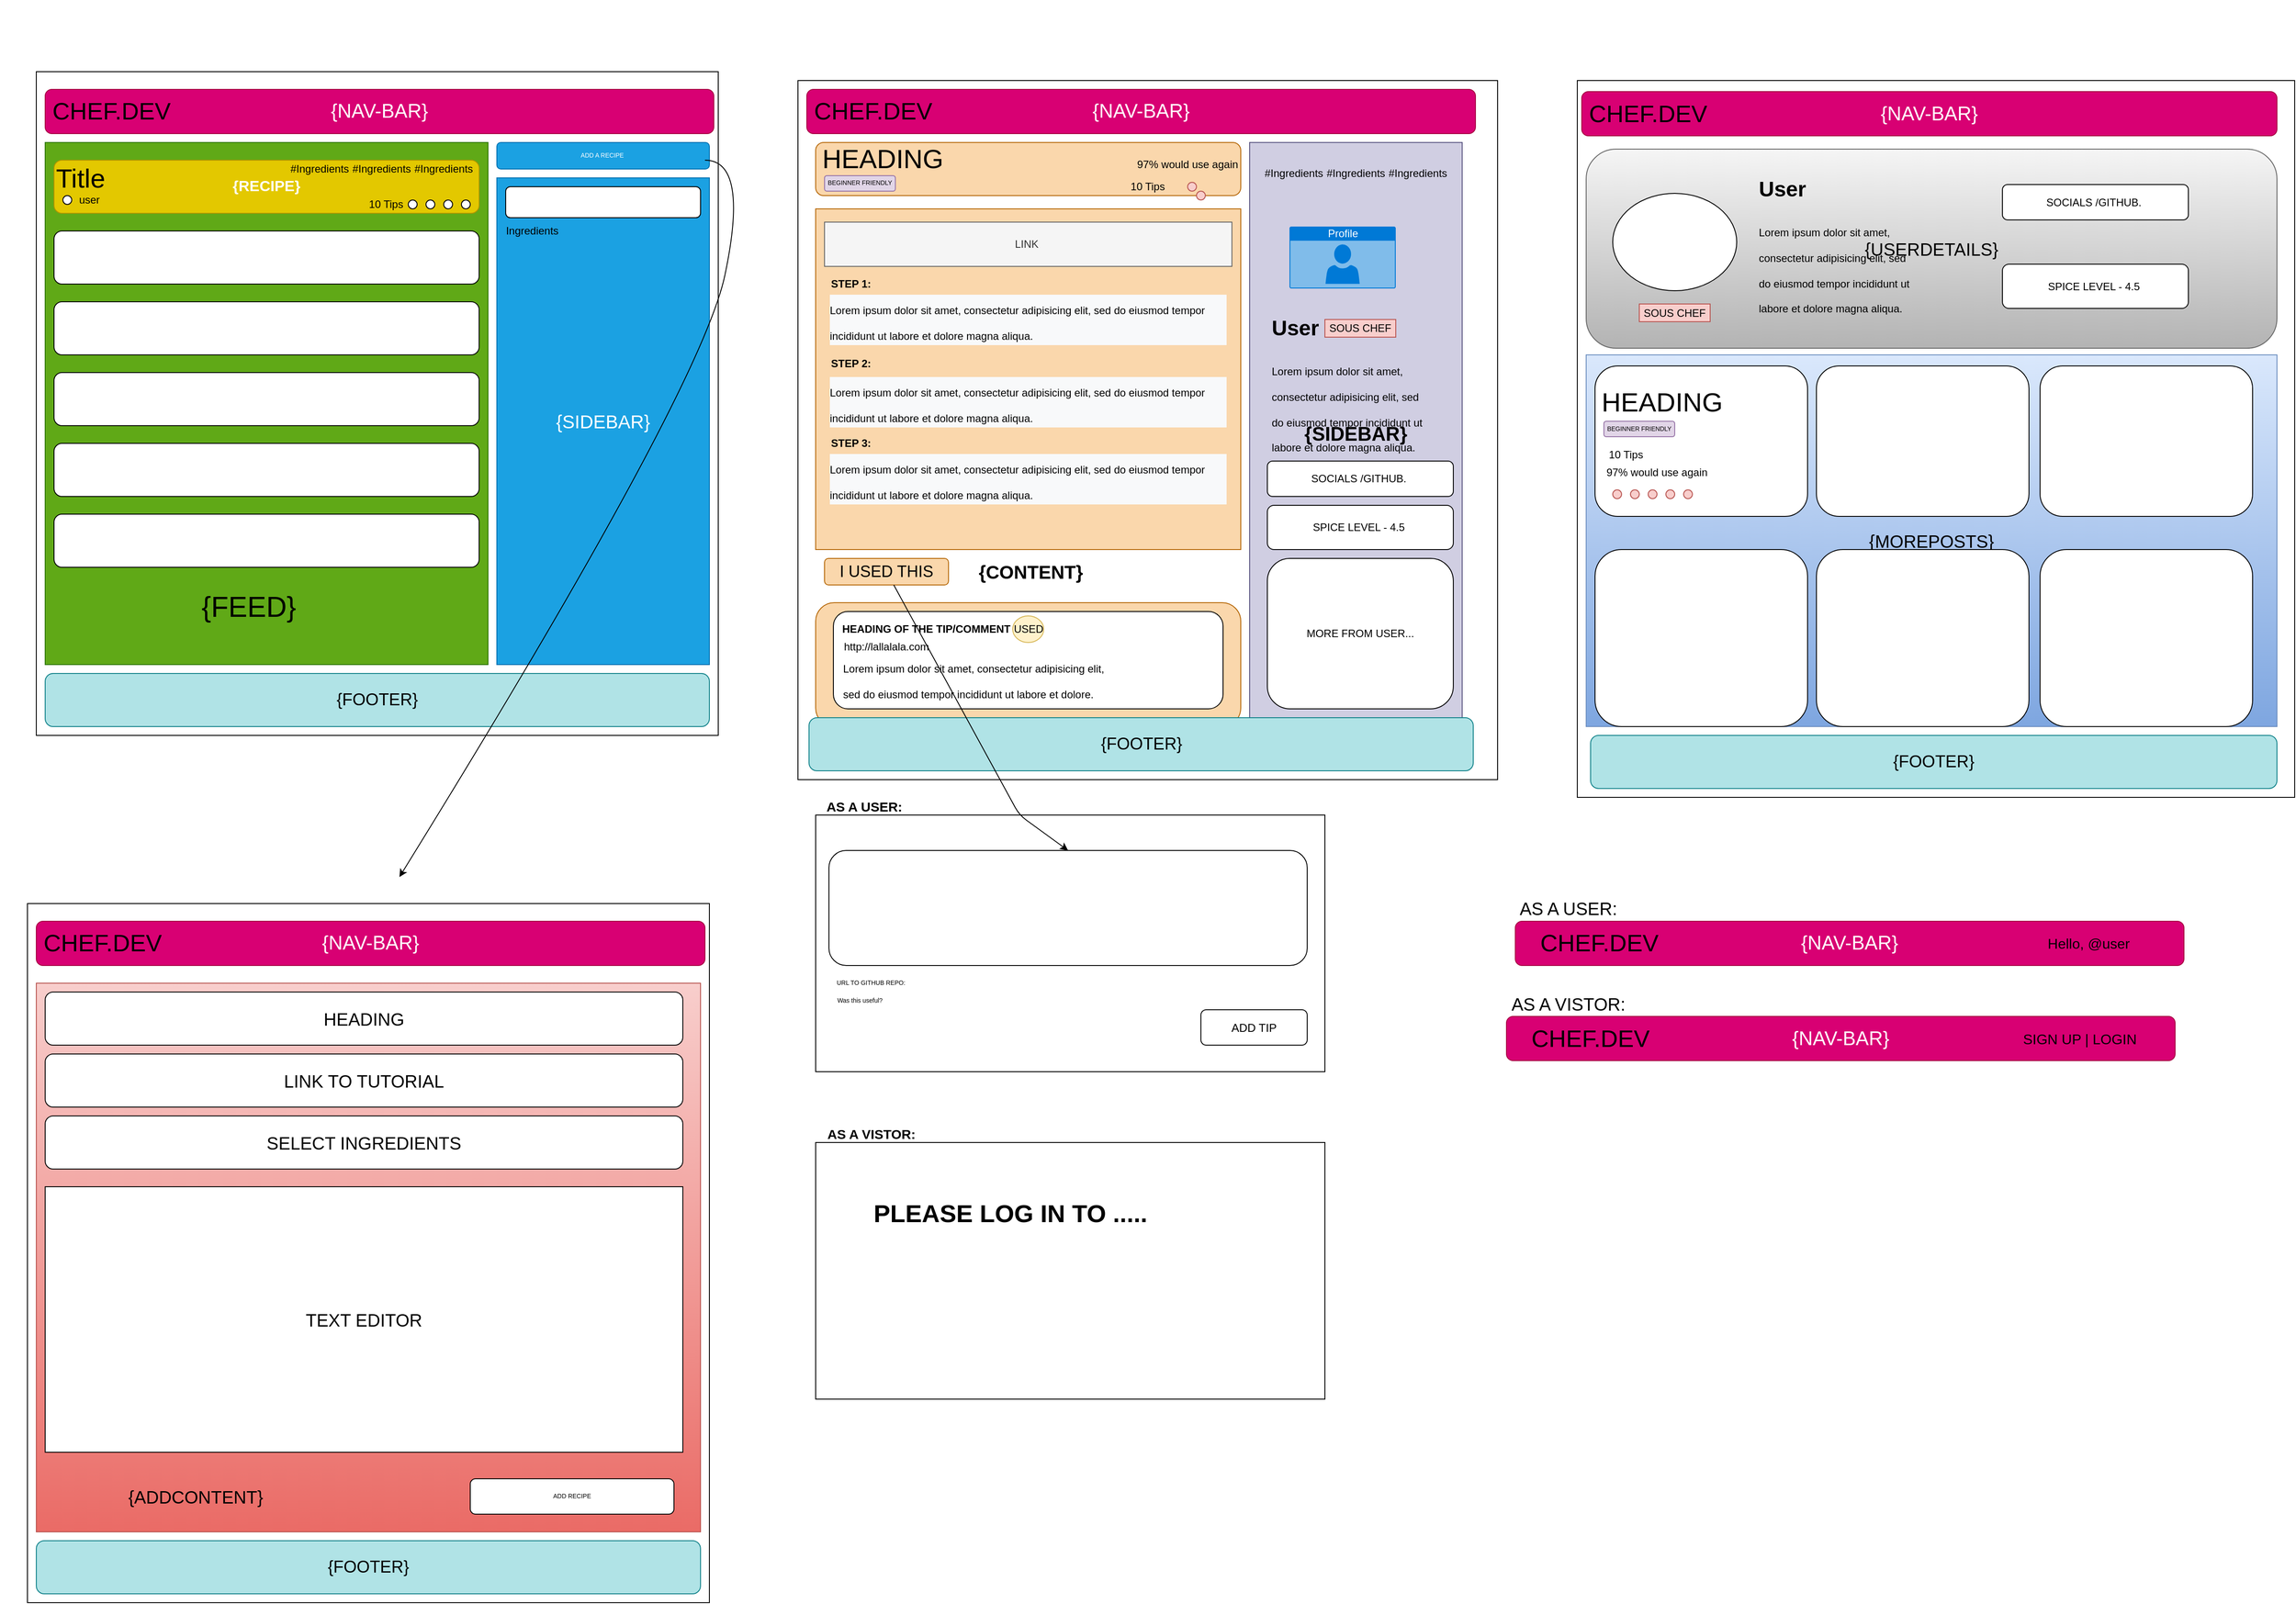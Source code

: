 <mxfile version="13.5.3" type="device"><diagram id="1ZIn72-eKK9Mbnq0I8Jw" name="Page-1"><mxGraphModel dx="1586" dy="779" grid="1" gridSize="10" guides="1" tooltips="1" connect="1" arrows="1" fold="1" page="1" pageScale="1" pageWidth="850" pageHeight="1100" math="0" shadow="0"><root><mxCell id="0"/><mxCell id="1" parent="0"/><mxCell id="TFeyNGkZMeuuuOh3whcz-96" value="" style="whiteSpace=wrap;html=1;aspect=fixed;fontSize=7;" vertex="1" parent="1"><mxGeometry x="1780" y="90" width="810" height="810" as="geometry"/></mxCell><mxCell id="TFeyNGkZMeuuuOh3whcz-181" value="&lt;font style=&quot;font-size: 20px&quot;&gt;{MOREPOSTS}&lt;/font&gt;" style="rounded=0;whiteSpace=wrap;html=1;fontSize=7;gradientColor=#7ea6e0;fillColor=#dae8fc;strokeColor=#6c8ebf;" vertex="1" parent="1"><mxGeometry x="1790" y="400" width="780" height="420" as="geometry"/></mxCell><mxCell id="TFeyNGkZMeuuuOh3whcz-144" value="" style="rounded=0;whiteSpace=wrap;html=1;" vertex="1" parent="1"><mxGeometry x="30" y="1020" width="770" height="790" as="geometry"/></mxCell><mxCell id="TFeyNGkZMeuuuOh3whcz-178" value="" style="rounded=0;whiteSpace=wrap;html=1;fontSize=7;gradientColor=#ea6b66;fillColor=#f8cecc;strokeColor=#b85450;" vertex="1" parent="1"><mxGeometry x="40" y="1110" width="750" height="620" as="geometry"/></mxCell><mxCell id="TFeyNGkZMeuuuOh3whcz-125" value="" style="rounded=0;whiteSpace=wrap;html=1;fontSize=7;" vertex="1" parent="1"><mxGeometry x="920" y="920" width="575" height="290" as="geometry"/></mxCell><mxCell id="TFeyNGkZMeuuuOh3whcz-127" value="" style="rounded=1;whiteSpace=wrap;html=1;fontSize=7;" vertex="1" parent="1"><mxGeometry x="935" y="960" width="540" height="130" as="geometry"/></mxCell><mxCell id="TFeyNGkZMeuuuOh3whcz-30" value="" style="whiteSpace=wrap;html=1;aspect=fixed;" vertex="1" parent="1"><mxGeometry x="900" y="90" width="790" height="790" as="geometry"/></mxCell><mxCell id="TFeyNGkZMeuuuOh3whcz-135" value="&lt;font style=&quot;font-size: 22px&quot;&gt;{NAV-BAR}&lt;/font&gt;" style="rounded=1;whiteSpace=wrap;html=1;fillColor=#d80073;strokeColor=#A50040;fontColor=#ffffff;" vertex="1" parent="1"><mxGeometry x="910" y="100" width="755" height="50" as="geometry"/></mxCell><mxCell id="TFeyNGkZMeuuuOh3whcz-48" value="&lt;b&gt;&lt;font style=&quot;font-size: 22px&quot;&gt;{SIDEBAR}&lt;/font&gt;&lt;/b&gt;" style="rounded=0;whiteSpace=wrap;html=1;fillColor=#d0cee2;strokeColor=#56517e;" vertex="1" parent="1"><mxGeometry x="1410" y="160" width="240" height="660" as="geometry"/></mxCell><mxCell id="TFeyNGkZMeuuuOh3whcz-45" value="" style="rounded=0;whiteSpace=wrap;html=1;fillColor=#fad7ac;strokeColor=#b46504;" vertex="1" parent="1"><mxGeometry x="920" y="235" width="480" height="385" as="geometry"/></mxCell><mxCell id="TFeyNGkZMeuuuOh3whcz-1" value="" style="rounded=0;whiteSpace=wrap;html=1;" vertex="1" parent="1"><mxGeometry x="40" y="80" width="770" height="750" as="geometry"/></mxCell><mxCell id="TFeyNGkZMeuuuOh3whcz-2" value="&lt;font style=&quot;font-size: 22px&quot;&gt;{NAV-BAR}&lt;/font&gt;" style="rounded=1;whiteSpace=wrap;html=1;fillColor=#d80073;strokeColor=#A50040;fontColor=#ffffff;" vertex="1" parent="1"><mxGeometry x="50" y="100" width="755" height="50" as="geometry"/></mxCell><mxCell id="TFeyNGkZMeuuuOh3whcz-3" value="&lt;font style=&quot;font-size: 21px&quot;&gt;{&lt;font style=&quot;font-size: 21px&quot;&gt;SIDEBAR&lt;/font&gt;}&lt;/font&gt;" style="rounded=0;whiteSpace=wrap;html=1;fillColor=#1ba1e2;strokeColor=#006EAF;fontColor=#ffffff;" vertex="1" parent="1"><mxGeometry x="560" y="200" width="240" height="550" as="geometry"/></mxCell><mxCell id="TFeyNGkZMeuuuOh3whcz-5" value="D" style="rounded=0;whiteSpace=wrap;html=1;fillColor=#60a917;strokeColor=#2D7600;fontColor=#ffffff;" vertex="1" parent="1"><mxGeometry x="50" y="160" width="500" height="590" as="geometry"/></mxCell><mxCell id="TFeyNGkZMeuuuOh3whcz-6" value="&lt;b&gt;&lt;font style=&quot;font-size: 17px&quot;&gt;{RECIPE}&lt;/font&gt;&lt;/b&gt;" style="rounded=1;whiteSpace=wrap;html=1;fillColor=#e3c800;strokeColor=#B09500;fontColor=#ffffff;" vertex="1" parent="1"><mxGeometry x="60" y="180" width="480" height="60" as="geometry"/></mxCell><mxCell id="TFeyNGkZMeuuuOh3whcz-7" value="" style="rounded=1;whiteSpace=wrap;html=1;" vertex="1" parent="1"><mxGeometry x="60" y="260" width="480" height="60" as="geometry"/></mxCell><mxCell id="TFeyNGkZMeuuuOh3whcz-8" value="" style="rounded=1;whiteSpace=wrap;html=1;" vertex="1" parent="1"><mxGeometry x="60" y="340" width="480" height="60" as="geometry"/></mxCell><mxCell id="TFeyNGkZMeuuuOh3whcz-9" value="" style="rounded=1;whiteSpace=wrap;html=1;" vertex="1" parent="1"><mxGeometry x="60" y="420" width="480" height="60" as="geometry"/></mxCell><mxCell id="TFeyNGkZMeuuuOh3whcz-10" value="" style="rounded=1;whiteSpace=wrap;html=1;" vertex="1" parent="1"><mxGeometry x="60" y="500" width="480" height="60" as="geometry"/></mxCell><mxCell id="TFeyNGkZMeuuuOh3whcz-11" value="" style="rounded=1;whiteSpace=wrap;html=1;" vertex="1" parent="1"><mxGeometry x="60" y="580" width="480" height="60" as="geometry"/></mxCell><mxCell id="TFeyNGkZMeuuuOh3whcz-13" value="&lt;font style=&quot;font-size: 30px&quot;&gt;Title&lt;/font&gt;" style="text;html=1;strokeColor=none;fillColor=none;align=center;verticalAlign=middle;whiteSpace=wrap;rounded=0;" vertex="1" parent="1"><mxGeometry x="70" y="190" width="40" height="20" as="geometry"/></mxCell><mxCell id="TFeyNGkZMeuuuOh3whcz-14" value="user" style="text;html=1;strokeColor=none;fillColor=none;align=center;verticalAlign=middle;whiteSpace=wrap;rounded=0;" vertex="1" parent="1"><mxGeometry x="80" y="215" width="40" height="20" as="geometry"/></mxCell><mxCell id="TFeyNGkZMeuuuOh3whcz-15" value="" style="ellipse;whiteSpace=wrap;html=1;aspect=fixed;" vertex="1" parent="1"><mxGeometry x="460" y="225" width="10" height="10" as="geometry"/></mxCell><mxCell id="TFeyNGkZMeuuuOh3whcz-16" value="" style="ellipse;whiteSpace=wrap;html=1;aspect=fixed;" vertex="1" parent="1"><mxGeometry x="480" y="225" width="10" height="10" as="geometry"/></mxCell><mxCell id="TFeyNGkZMeuuuOh3whcz-17" value="" style="ellipse;whiteSpace=wrap;html=1;aspect=fixed;" vertex="1" parent="1"><mxGeometry x="500" y="225" width="10" height="10" as="geometry"/></mxCell><mxCell id="TFeyNGkZMeuuuOh3whcz-18" value="" style="ellipse;whiteSpace=wrap;html=1;aspect=fixed;" vertex="1" parent="1"><mxGeometry x="520" y="225" width="10" height="10" as="geometry"/></mxCell><mxCell id="TFeyNGkZMeuuuOh3whcz-20" value="" style="ellipse;whiteSpace=wrap;html=1;" vertex="1" parent="1"><mxGeometry x="70" y="220" width="10" height="10" as="geometry"/></mxCell><mxCell id="TFeyNGkZMeuuuOh3whcz-21" value="Ingredients" style="text;html=1;strokeColor=none;fillColor=none;align=center;verticalAlign=middle;whiteSpace=wrap;rounded=0;" vertex="1" parent="1"><mxGeometry x="580" y="250" width="40" height="20" as="geometry"/></mxCell><mxCell id="TFeyNGkZMeuuuOh3whcz-22" value="#Ingredients" style="text;html=1;strokeColor=none;fillColor=none;align=center;verticalAlign=middle;whiteSpace=wrap;rounded=0;" vertex="1" parent="1"><mxGeometry x="480" y="180" width="40" height="20" as="geometry"/></mxCell><mxCell id="TFeyNGkZMeuuuOh3whcz-24" value="#Ingredients" style="text;html=1;strokeColor=none;fillColor=none;align=center;verticalAlign=middle;whiteSpace=wrap;rounded=0;" vertex="1" parent="1"><mxGeometry x="410" y="180" width="40" height="20" as="geometry"/></mxCell><mxCell id="TFeyNGkZMeuuuOh3whcz-25" value="#Ingredients" style="text;html=1;strokeColor=none;fillColor=none;align=center;verticalAlign=middle;whiteSpace=wrap;rounded=0;" vertex="1" parent="1"><mxGeometry x="340" y="180" width="40" height="20" as="geometry"/></mxCell><mxCell id="TFeyNGkZMeuuuOh3whcz-28" value="" style="rounded=1;whiteSpace=wrap;html=1;" vertex="1" parent="1"><mxGeometry x="570" y="210" width="220" height="35" as="geometry"/></mxCell><mxCell id="TFeyNGkZMeuuuOh3whcz-33" value="" style="ellipse;whiteSpace=wrap;html=1;aspect=fixed;" vertex="1" parent="1"><mxGeometry x="NaN" y="NaN" width="20" height="NaN" as="geometry"/></mxCell><mxCell id="TFeyNGkZMeuuuOh3whcz-34" value="" style="rounded=1;whiteSpace=wrap;html=1;fillColor=#fad7ac;strokeColor=#b46504;" vertex="1" parent="1"><mxGeometry x="920" y="160" width="480" height="60" as="geometry"/></mxCell><mxCell id="TFeyNGkZMeuuuOh3whcz-35" value="&lt;span style=&quot;font-size: 30px&quot;&gt;HEADING&amp;nbsp;&lt;/span&gt;" style="text;html=1;strokeColor=none;fillColor=none;align=center;verticalAlign=middle;whiteSpace=wrap;rounded=0;" vertex="1" parent="1"><mxGeometry x="980" y="167.5" width="40" height="20" as="geometry"/></mxCell><mxCell id="TFeyNGkZMeuuuOh3whcz-38" value="" style="ellipse;whiteSpace=wrap;html=1;aspect=fixed;fillColor=#f8cecc;strokeColor=#b85450;" vertex="1" parent="1"><mxGeometry x="1340" y="205" width="10" height="10" as="geometry"/></mxCell><mxCell id="TFeyNGkZMeuuuOh3whcz-41" value="#Ingredients" style="text;html=1;strokeColor=none;fillColor=none;align=center;verticalAlign=middle;whiteSpace=wrap;rounded=0;" vertex="1" parent="1"><mxGeometry x="1580" y="185" width="40" height="20" as="geometry"/></mxCell><mxCell id="TFeyNGkZMeuuuOh3whcz-42" value="#Ingredients" style="text;html=1;strokeColor=none;fillColor=none;align=center;verticalAlign=middle;whiteSpace=wrap;rounded=0;" vertex="1" parent="1"><mxGeometry x="1510" y="185" width="40" height="20" as="geometry"/></mxCell><mxCell id="TFeyNGkZMeuuuOh3whcz-43" value="#Ingredients" style="text;html=1;strokeColor=none;fillColor=none;align=center;verticalAlign=middle;whiteSpace=wrap;rounded=0;" vertex="1" parent="1"><mxGeometry x="1440" y="185" width="40" height="20" as="geometry"/></mxCell><mxCell id="TFeyNGkZMeuuuOh3whcz-54" value="&lt;h1&gt;&lt;span&gt;User&lt;/span&gt;&lt;/h1&gt;&lt;h1&gt;&lt;span style=&quot;font-size: 12px ; font-weight: normal&quot;&gt;Lorem ipsum dolor sit amet, consectetur adipisicing elit, sed do eiusmod tempor incididunt ut labore et dolore magna aliqua.&lt;/span&gt;&lt;br&gt;&lt;/h1&gt;" style="text;html=1;strokeColor=none;fillColor=none;spacing=5;spacingTop=-20;whiteSpace=wrap;overflow=hidden;rounded=0;" vertex="1" parent="1"><mxGeometry x="1430" y="350" width="190" height="180" as="geometry"/></mxCell><mxCell id="TFeyNGkZMeuuuOh3whcz-56" value="SOCIALS /GITHUB.&amp;nbsp;" style="rounded=1;whiteSpace=wrap;html=1;" vertex="1" parent="1"><mxGeometry x="1430" y="520" width="210" height="40" as="geometry"/></mxCell><mxCell id="TFeyNGkZMeuuuOh3whcz-57" value="MORE FROM USER...&lt;br&gt;" style="rounded=1;whiteSpace=wrap;html=1;" vertex="1" parent="1"><mxGeometry x="1430" y="630" width="210" height="170" as="geometry"/></mxCell><mxCell id="TFeyNGkZMeuuuOh3whcz-58" value="97% would use again" style="text;html=1;strokeColor=none;fillColor=none;align=center;verticalAlign=middle;whiteSpace=wrap;rounded=0;" vertex="1" parent="1"><mxGeometry x="1270" y="175" width="140" height="20" as="geometry"/></mxCell><mxCell id="TFeyNGkZMeuuuOh3whcz-59" value="10 Tips" style="text;html=1;strokeColor=none;fillColor=none;align=center;verticalAlign=middle;whiteSpace=wrap;rounded=0;" vertex="1" parent="1"><mxGeometry x="410" y="220" width="50" height="20" as="geometry"/></mxCell><mxCell id="TFeyNGkZMeuuuOh3whcz-60" value="" style="rounded=1;whiteSpace=wrap;html=1;fillColor=#fad7ac;strokeColor=#b46504;" vertex="1" parent="1"><mxGeometry x="920" y="680" width="480" height="140" as="geometry"/></mxCell><mxCell id="TFeyNGkZMeuuuOh3whcz-63" value="" style="rounded=1;whiteSpace=wrap;html=1;" vertex="1" parent="1"><mxGeometry x="940" y="690" width="440" height="110" as="geometry"/></mxCell><mxCell id="TFeyNGkZMeuuuOh3whcz-61" value="HEADING OF THE TIP/COMMENT" style="text;html=1;strokeColor=none;fillColor=none;align=center;verticalAlign=middle;whiteSpace=wrap;rounded=0;fontStyle=1" vertex="1" parent="1"><mxGeometry x="920" y="700" width="250" height="20" as="geometry"/></mxCell><mxCell id="TFeyNGkZMeuuuOh3whcz-62" value="USED" style="ellipse;whiteSpace=wrap;html=1;fillColor=#fff2cc;strokeColor=#d6b656;" vertex="1" parent="1"><mxGeometry x="1142.5" y="695" width="35" height="30" as="geometry"/></mxCell><mxCell id="TFeyNGkZMeuuuOh3whcz-64" value="http://lallalala.com" style="text;html=1;strokeColor=none;fillColor=none;align=center;verticalAlign=middle;whiteSpace=wrap;rounded=0;" vertex="1" parent="1"><mxGeometry x="980" y="720" width="40" height="20" as="geometry"/></mxCell><mxCell id="TFeyNGkZMeuuuOh3whcz-65" value="&lt;h1 style=&quot;text-align: left&quot;&gt;&lt;span style=&quot;font-size: 12px ; font-weight: normal&quot;&gt;Lorem ipsum dolor sit amet, consectetur adipisicing elit, sed do eiusmod tempor incididunt ut labore et dolore.&lt;/span&gt;&lt;/h1&gt;" style="text;html=1;strokeColor=none;fillColor=none;align=center;verticalAlign=middle;whiteSpace=wrap;rounded=0;" vertex="1" parent="1"><mxGeometry x="950" y="750" width="310" height="30" as="geometry"/></mxCell><mxCell id="TFeyNGkZMeuuuOh3whcz-66" value="10 Tips" style="text;html=1;strokeColor=none;fillColor=none;align=center;verticalAlign=middle;whiteSpace=wrap;rounded=0;" vertex="1" parent="1"><mxGeometry x="1270" y="200" width="50" height="20" as="geometry"/></mxCell><mxCell id="TFeyNGkZMeuuuOh3whcz-73" value="SPICE LEVEL - 4.5&amp;nbsp;" style="rounded=1;whiteSpace=wrap;html=1;" vertex="1" parent="1"><mxGeometry x="1430" y="570" width="210" height="50" as="geometry"/></mxCell><mxCell id="TFeyNGkZMeuuuOh3whcz-75" value="SOUS CHEF" style="text;html=1;strokeColor=#b85450;fillColor=#f8cecc;align=center;verticalAlign=middle;whiteSpace=wrap;rounded=0;" vertex="1" parent="1"><mxGeometry x="1495" y="360" width="80" height="20" as="geometry"/></mxCell><mxCell id="TFeyNGkZMeuuuOh3whcz-76" value="&lt;font style=&quot;font-size: 27px&quot;&gt;CHEF.DEV&lt;/font&gt;" style="text;html=1;strokeColor=none;fillColor=none;align=center;verticalAlign=middle;whiteSpace=wrap;rounded=0;" vertex="1" parent="1"><mxGeometry x="920" y="110" width="130" height="30" as="geometry"/></mxCell><mxCell id="TFeyNGkZMeuuuOh3whcz-77" value="&lt;font style=&quot;font-size: 27px&quot;&gt;CHEF.DEV&lt;/font&gt;" style="text;html=1;strokeColor=none;fillColor=none;align=center;verticalAlign=middle;whiteSpace=wrap;rounded=0;" vertex="1" parent="1"><mxGeometry x="60" y="110" width="130" height="30" as="geometry"/></mxCell><mxCell id="TFeyNGkZMeuuuOh3whcz-78" value="" style="shape=image;html=1;verticalAlign=top;verticalLabelPosition=bottom;labelBackgroundColor=#ffffff;imageAspect=0;aspect=fixed;image=https://cdn1.iconfinder.com/data/icons/feather-2/24/thumbs-up-128.png" vertex="1" parent="1"><mxGeometry x="1350" y="770" width="30" height="30" as="geometry"/></mxCell><mxCell id="TFeyNGkZMeuuuOh3whcz-79" value="LINK&amp;nbsp;" style="text;html=1;align=center;verticalAlign=middle;whiteSpace=wrap;rounded=0;fillColor=#f5f5f5;strokeColor=#666666;fontColor=#333333;" vertex="1" parent="1"><mxGeometry x="930" y="250" width="460" height="50" as="geometry"/></mxCell><mxCell id="TFeyNGkZMeuuuOh3whcz-80" value="&lt;meta charset=&quot;utf-8&quot;&gt;&lt;h1 style=&quot;color: rgb(0, 0, 0); font-family: helvetica; font-style: normal; letter-spacing: normal; text-align: left; text-indent: 0px; text-transform: none; word-spacing: 0px; background-color: rgb(248, 249, 250);&quot;&gt;&lt;span style=&quot;font-size: 12px ; font-weight: normal&quot;&gt;Lorem ipsum dolor sit amet, consectetur adipisicing elit, sed do eiusmod tempor incididunt ut labore et dolore magna aliqua.&lt;/span&gt;&lt;/h1&gt;" style="text;html=1;strokeColor=none;fillColor=none;align=center;verticalAlign=middle;whiteSpace=wrap;rounded=0;" vertex="1" parent="1"><mxGeometry x="935" y="350" width="450" height="20" as="geometry"/></mxCell><mxCell id="TFeyNGkZMeuuuOh3whcz-81" value="&lt;meta charset=&quot;utf-8&quot;&gt;&lt;h1 style=&quot;color: rgb(0, 0, 0); font-family: helvetica; font-style: normal; letter-spacing: normal; text-align: left; text-indent: 0px; text-transform: none; word-spacing: 0px; background-color: rgb(248, 249, 250);&quot;&gt;&lt;span style=&quot;font-size: 12px ; font-weight: normal&quot;&gt;Lorem ipsum dolor sit amet, consectetur adipisicing elit, sed do eiusmod tempor incididunt ut labore et dolore magna aliqua.&lt;/span&gt;&lt;/h1&gt;" style="text;html=1;strokeColor=none;fillColor=none;align=center;verticalAlign=middle;whiteSpace=wrap;rounded=0;" vertex="1" parent="1"><mxGeometry x="935" y="442.5" width="450" height="20" as="geometry"/></mxCell><mxCell id="TFeyNGkZMeuuuOh3whcz-82" value="&lt;meta charset=&quot;utf-8&quot;&gt;&lt;h1 style=&quot;color: rgb(0, 0, 0); font-family: helvetica; font-style: normal; letter-spacing: normal; text-align: left; text-indent: 0px; text-transform: none; word-spacing: 0px; background-color: rgb(248, 249, 250);&quot;&gt;&lt;span style=&quot;font-size: 12px ; font-weight: normal&quot;&gt;Lorem ipsum dolor sit amet, consectetur adipisicing elit, sed do eiusmod tempor incididunt ut labore et dolore magna aliqua.&lt;/span&gt;&lt;/h1&gt;" style="text;html=1;strokeColor=none;fillColor=none;align=center;verticalAlign=middle;whiteSpace=wrap;rounded=0;" vertex="1" parent="1"><mxGeometry x="935" y="530" width="450" height="20" as="geometry"/></mxCell><mxCell id="TFeyNGkZMeuuuOh3whcz-84" value="&lt;b&gt;STEP 1:&lt;/b&gt;" style="text;html=1;strokeColor=none;fillColor=none;align=center;verticalAlign=middle;whiteSpace=wrap;rounded=0;" vertex="1" parent="1"><mxGeometry x="930" y="310" width="60" height="20" as="geometry"/></mxCell><mxCell id="TFeyNGkZMeuuuOh3whcz-85" value="&lt;b&gt;STEP 2:&lt;/b&gt;" style="text;html=1;strokeColor=none;fillColor=none;align=center;verticalAlign=middle;whiteSpace=wrap;rounded=0;" vertex="1" parent="1"><mxGeometry x="930" y="400" width="60" height="20" as="geometry"/></mxCell><mxCell id="TFeyNGkZMeuuuOh3whcz-86" value="&lt;b&gt;STEP 3:&lt;/b&gt;" style="text;html=1;strokeColor=none;fillColor=none;align=center;verticalAlign=middle;whiteSpace=wrap;rounded=0;" vertex="1" parent="1"><mxGeometry x="930" y="490" width="60" height="20" as="geometry"/></mxCell><mxCell id="TFeyNGkZMeuuuOh3whcz-89" value="BEGINNER FRIENDLY" style="rounded=1;whiteSpace=wrap;html=1;fillColor=#e1d5e7;strokeColor=#9673a6;fontSize=7;" vertex="1" parent="1"><mxGeometry x="930" y="197.5" width="80" height="17.5" as="geometry"/></mxCell><mxCell id="TFeyNGkZMeuuuOh3whcz-92" value="ADD A RECIPE&amp;nbsp;" style="rounded=1;whiteSpace=wrap;html=1;fontSize=7;fillColor=#1ba1e2;strokeColor=#006EAF;fontColor=#ffffff;" vertex="1" parent="1"><mxGeometry x="560" y="160" width="240" height="30" as="geometry"/></mxCell><mxCell id="TFeyNGkZMeuuuOh3whcz-97" value="" style="rounded=1;whiteSpace=wrap;html=1;" vertex="1" parent="1"><mxGeometry x="1795" y="102.5" width="740" height="50" as="geometry"/></mxCell><mxCell id="TFeyNGkZMeuuuOh3whcz-100" value="&lt;font style=&quot;font-size: 20px&quot;&gt;{USERDETAILS}&lt;/font&gt;" style="rounded=1;whiteSpace=wrap;html=1;fontSize=7;gradientColor=#b3b3b3;fillColor=#f5f5f5;strokeColor=#666666;" vertex="1" parent="1"><mxGeometry x="1790" y="167.5" width="780" height="225" as="geometry"/></mxCell><mxCell id="TFeyNGkZMeuuuOh3whcz-101" value="" style="rounded=1;whiteSpace=wrap;html=1;fontSize=7;" vertex="1" parent="1"><mxGeometry x="1800" y="412.5" width="240" height="170" as="geometry"/></mxCell><mxCell id="TFeyNGkZMeuuuOh3whcz-102" value="" style="rounded=1;whiteSpace=wrap;html=1;fontSize=7;" vertex="1" parent="1"><mxGeometry x="1800" y="620" width="240" height="200" as="geometry"/></mxCell><mxCell id="TFeyNGkZMeuuuOh3whcz-104" value="" style="rounded=1;whiteSpace=wrap;html=1;fontSize=7;" vertex="1" parent="1"><mxGeometry x="2050" y="412.5" width="240" height="170" as="geometry"/></mxCell><mxCell id="TFeyNGkZMeuuuOh3whcz-105" value="" style="rounded=1;whiteSpace=wrap;html=1;fontSize=7;" vertex="1" parent="1"><mxGeometry x="2050" y="620" width="240" height="200" as="geometry"/></mxCell><mxCell id="TFeyNGkZMeuuuOh3whcz-106" value="" style="rounded=1;whiteSpace=wrap;html=1;fontSize=7;" vertex="1" parent="1"><mxGeometry x="2302.5" y="412.5" width="240" height="170" as="geometry"/></mxCell><mxCell id="TFeyNGkZMeuuuOh3whcz-107" value="" style="rounded=1;whiteSpace=wrap;html=1;fontSize=7;" vertex="1" parent="1"><mxGeometry x="2302.5" y="620" width="240" height="200" as="geometry"/></mxCell><mxCell id="TFeyNGkZMeuuuOh3whcz-108" value="" style="ellipse;whiteSpace=wrap;html=1;" vertex="1" parent="1"><mxGeometry x="1820" y="217.5" width="140" height="110" as="geometry"/></mxCell><mxCell id="TFeyNGkZMeuuuOh3whcz-109" value="&lt;h1&gt;&lt;span&gt;User&lt;/span&gt;&lt;/h1&gt;&lt;h1&gt;&lt;span style=&quot;font-size: 12px ; font-weight: normal&quot;&gt;Lorem ipsum dolor sit amet, consectetur adipisicing elit, sed do eiusmod tempor incididunt ut labore et dolore magna aliqua.&lt;/span&gt;&lt;br&gt;&lt;/h1&gt;" style="text;html=1;strokeColor=none;fillColor=none;spacing=5;spacingTop=-20;whiteSpace=wrap;overflow=hidden;rounded=0;" vertex="1" parent="1"><mxGeometry x="1980" y="192.5" width="190" height="180" as="geometry"/></mxCell><mxCell id="TFeyNGkZMeuuuOh3whcz-110" value="SOUS CHEF" style="text;html=1;strokeColor=#b85450;fillColor=#f8cecc;align=center;verticalAlign=middle;whiteSpace=wrap;rounded=0;" vertex="1" parent="1"><mxGeometry x="1850" y="342.5" width="80" height="20" as="geometry"/></mxCell><mxCell id="TFeyNGkZMeuuuOh3whcz-111" value="SOCIALS /GITHUB.&amp;nbsp;" style="rounded=1;whiteSpace=wrap;html=1;" vertex="1" parent="1"><mxGeometry x="2260" y="207.5" width="210" height="40" as="geometry"/></mxCell><mxCell id="TFeyNGkZMeuuuOh3whcz-112" value="SPICE LEVEL - 4.5&amp;nbsp;" style="rounded=1;whiteSpace=wrap;html=1;" vertex="1" parent="1"><mxGeometry x="2260" y="297.5" width="210" height="50" as="geometry"/></mxCell><mxCell id="TFeyNGkZMeuuuOh3whcz-114" value="&lt;span style=&quot;font-size: 30px&quot;&gt;HEADING&amp;nbsp;&lt;/span&gt;" style="text;html=1;strokeColor=none;fillColor=none;align=center;verticalAlign=middle;whiteSpace=wrap;rounded=0;" vertex="1" parent="1"><mxGeometry x="1860" y="442.5" width="40" height="20" as="geometry"/></mxCell><mxCell id="TFeyNGkZMeuuuOh3whcz-115" value="" style="ellipse;whiteSpace=wrap;html=1;aspect=fixed;fillColor=#f8cecc;strokeColor=#b85450;" vertex="1" parent="1"><mxGeometry x="1900" y="552.5" width="10" height="10" as="geometry"/></mxCell><mxCell id="TFeyNGkZMeuuuOh3whcz-116" value="97% would use again" style="text;html=1;strokeColor=none;fillColor=none;align=center;verticalAlign=middle;whiteSpace=wrap;rounded=0;" vertex="1" parent="1"><mxGeometry x="1800" y="522.5" width="140" height="20" as="geometry"/></mxCell><mxCell id="TFeyNGkZMeuuuOh3whcz-117" value="10 Tips" style="text;html=1;strokeColor=none;fillColor=none;align=center;verticalAlign=middle;whiteSpace=wrap;rounded=0;" vertex="1" parent="1"><mxGeometry x="1810" y="502.5" width="50" height="20" as="geometry"/></mxCell><mxCell id="TFeyNGkZMeuuuOh3whcz-118" value="BEGINNER FRIENDLY" style="rounded=1;whiteSpace=wrap;html=1;fillColor=#e1d5e7;strokeColor=#9673a6;fontSize=7;" vertex="1" parent="1"><mxGeometry x="1810" y="475" width="80" height="17.5" as="geometry"/></mxCell><mxCell id="TFeyNGkZMeuuuOh3whcz-120" value="" style="ellipse;whiteSpace=wrap;html=1;aspect=fixed;fillColor=#f8cecc;strokeColor=#b85450;" vertex="1" parent="1"><mxGeometry x="1820" y="552.5" width="10" height="10" as="geometry"/></mxCell><mxCell id="TFeyNGkZMeuuuOh3whcz-122" value="" style="ellipse;whiteSpace=wrap;html=1;aspect=fixed;fillColor=#f8cecc;strokeColor=#b85450;" vertex="1" parent="1"><mxGeometry x="1840" y="552.5" width="10" height="10" as="geometry"/></mxCell><mxCell id="TFeyNGkZMeuuuOh3whcz-123" value="" style="ellipse;whiteSpace=wrap;html=1;aspect=fixed;fillColor=#f8cecc;strokeColor=#b85450;" vertex="1" parent="1"><mxGeometry x="1860" y="552.5" width="10" height="10" as="geometry"/></mxCell><mxCell id="TFeyNGkZMeuuuOh3whcz-124" value="" style="ellipse;whiteSpace=wrap;html=1;aspect=fixed;fillColor=#f8cecc;strokeColor=#b85450;" vertex="1" parent="1"><mxGeometry x="1880" y="552.5" width="10" height="10" as="geometry"/></mxCell><mxCell id="TFeyNGkZMeuuuOh3whcz-128" value="&lt;font style=&quot;font-size: 13px&quot;&gt;ADD TIP&lt;/font&gt;" style="rounded=1;whiteSpace=wrap;html=1;fontSize=7;" vertex="1" parent="1"><mxGeometry x="1355" y="1140" width="120" height="40" as="geometry"/></mxCell><mxCell id="TFeyNGkZMeuuuOh3whcz-129" value="URL TO GITHUB REPO:" style="text;html=1;strokeColor=none;fillColor=none;align=center;verticalAlign=middle;whiteSpace=wrap;rounded=0;fontSize=7;" vertex="1" parent="1"><mxGeometry x="930" y="1100" width="105" height="20" as="geometry"/></mxCell><mxCell id="TFeyNGkZMeuuuOh3whcz-130" value="Was this useful?" style="text;html=1;strokeColor=none;fillColor=none;align=center;verticalAlign=middle;whiteSpace=wrap;rounded=0;fontSize=7;" vertex="1" parent="1"><mxGeometry x="895" y="1120" width="150" height="20" as="geometry"/></mxCell><mxCell id="TFeyNGkZMeuuuOh3whcz-132" value="&lt;font style=&quot;font-size: 18px&quot;&gt;I USED THIS&lt;/font&gt;" style="rounded=1;whiteSpace=wrap;html=1;fontSize=7;fillColor=#fad7ac;strokeColor=#b46504;" vertex="1" parent="1"><mxGeometry x="930" y="630" width="140" height="30" as="geometry"/></mxCell><mxCell id="TFeyNGkZMeuuuOh3whcz-134" value="&lt;font style=&quot;font-size: 32px&quot;&gt;{FEED}&lt;/font&gt;" style="text;html=1;strokeColor=none;fillColor=none;align=center;verticalAlign=middle;whiteSpace=wrap;rounded=0;fontSize=7;" vertex="1" parent="1"><mxGeometry x="260" y="675" width="40" height="20" as="geometry"/></mxCell><mxCell id="TFeyNGkZMeuuuOh3whcz-136" value="&lt;font style=&quot;font-size: 22px&quot;&gt;{NAV-BAR}&lt;/font&gt;" style="rounded=1;whiteSpace=wrap;html=1;fillColor=#d80073;strokeColor=#A50040;fontColor=#ffffff;" vertex="1" parent="1"><mxGeometry x="1785" y="102.5" width="785" height="50" as="geometry"/></mxCell><mxCell id="TFeyNGkZMeuuuOh3whcz-137" value="&lt;font style=&quot;font-size: 27px&quot;&gt;CHEF.DEV&lt;/font&gt;" style="text;html=1;strokeColor=none;fillColor=none;align=center;verticalAlign=middle;whiteSpace=wrap;rounded=0;" vertex="1" parent="1"><mxGeometry x="1795" y="112.5" width="130" height="30" as="geometry"/></mxCell><mxCell id="TFeyNGkZMeuuuOh3whcz-139" value="&lt;font style=&quot;font-size: 19px&quot;&gt;{FOOTER}&lt;/font&gt;" style="rounded=1;whiteSpace=wrap;html=1;fontSize=7;fillColor=#b0e3e6;strokeColor=#0e8088;" vertex="1" parent="1"><mxGeometry x="50" y="760" width="750" height="60" as="geometry"/></mxCell><mxCell id="TFeyNGkZMeuuuOh3whcz-140" value="&lt;font style=&quot;font-size: 19px&quot;&gt;{FOOTER}&lt;/font&gt;" style="rounded=1;whiteSpace=wrap;html=1;fontSize=7;fillColor=#b0e3e6;strokeColor=#0e8088;" vertex="1" parent="1"><mxGeometry x="912.5" y="810" width="750" height="60" as="geometry"/></mxCell><mxCell id="TFeyNGkZMeuuuOh3whcz-141" value="&lt;font style=&quot;font-size: 19px&quot;&gt;{FOOTER}&lt;/font&gt;" style="rounded=1;whiteSpace=wrap;html=1;fontSize=7;fillColor=#b0e3e6;strokeColor=#0e8088;" vertex="1" parent="1"><mxGeometry x="1795" y="830" width="775" height="60" as="geometry"/></mxCell><mxCell id="TFeyNGkZMeuuuOh3whcz-131" value="" style="endArrow=classic;html=1;fontSize=7;entryX=0.5;entryY=0;entryDx=0;entryDy=0;" edge="1" parent="1" source="TFeyNGkZMeuuuOh3whcz-132" target="TFeyNGkZMeuuuOh3whcz-127"><mxGeometry width="50" height="50" relative="1" as="geometry"><mxPoint x="1142.5" y="820" as="sourcePoint"/><mxPoint x="1192.5" y="770" as="targetPoint"/><Array as="points"><mxPoint x="1150" y="920"/></Array></mxGeometry></mxCell><mxCell id="TFeyNGkZMeuuuOh3whcz-142" value="&lt;font style=&quot;font-size: 21px&quot;&gt;&lt;b&gt;{CONTENT}&lt;/b&gt;&lt;/font&gt;" style="text;html=1;strokeColor=none;fillColor=none;align=center;verticalAlign=middle;whiteSpace=wrap;rounded=0;fontSize=7;" vertex="1" parent="1"><mxGeometry x="1142.5" y="635" width="40" height="20" as="geometry"/></mxCell><mxCell id="TFeyNGkZMeuuuOh3whcz-145" value="&lt;font style=&quot;font-size: 22px&quot;&gt;{NAV-BAR}&lt;/font&gt;" style="rounded=1;whiteSpace=wrap;html=1;fillColor=#d80073;strokeColor=#A50040;fontColor=#ffffff;" vertex="1" parent="1"><mxGeometry x="40" y="1040" width="755" height="50" as="geometry"/></mxCell><mxCell id="TFeyNGkZMeuuuOh3whcz-167" value="&lt;font style=&quot;font-size: 27px&quot;&gt;CHEF.DEV&lt;/font&gt;" style="text;html=1;strokeColor=none;fillColor=none;align=center;verticalAlign=middle;whiteSpace=wrap;rounded=0;" vertex="1" parent="1"><mxGeometry x="50" y="1050" width="130" height="30" as="geometry"/></mxCell><mxCell id="TFeyNGkZMeuuuOh3whcz-170" value="&lt;font style=&quot;font-size: 19px&quot;&gt;{FOOTER}&lt;/font&gt;" style="rounded=1;whiteSpace=wrap;html=1;fontSize=7;fillColor=#b0e3e6;strokeColor=#0e8088;" vertex="1" parent="1"><mxGeometry x="40" y="1740" width="750" height="60" as="geometry"/></mxCell><mxCell id="TFeyNGkZMeuuuOh3whcz-171" value="" style="curved=1;endArrow=classic;html=1;fontSize=7;" edge="1" parent="1"><mxGeometry width="50" height="50" relative="1" as="geometry"><mxPoint x="795" y="180" as="sourcePoint"/><mxPoint x="450" y="990" as="targetPoint"/><Array as="points"><mxPoint x="845" y="180"/><mxPoint x="790" y="440"/></Array></mxGeometry></mxCell><mxCell id="TFeyNGkZMeuuuOh3whcz-172" value="&lt;span style=&quot;font-size: 20px&quot;&gt;HEADING&lt;/span&gt;" style="rounded=1;whiteSpace=wrap;html=1;fontSize=7;" vertex="1" parent="1"><mxGeometry x="50" y="1120" width="720" height="60" as="geometry"/></mxCell><mxCell id="TFeyNGkZMeuuuOh3whcz-173" value="&lt;font style=&quot;font-size: 20px&quot;&gt;TEXT EDITOR&lt;/font&gt;" style="rounded=0;whiteSpace=wrap;html=1;fontSize=7;" vertex="1" parent="1"><mxGeometry x="50" y="1340" width="720" height="300" as="geometry"/></mxCell><mxCell id="TFeyNGkZMeuuuOh3whcz-174" value="&lt;span style=&quot;font-size: 20px&quot;&gt;LINK TO TUTORIAL&lt;/span&gt;" style="rounded=1;whiteSpace=wrap;html=1;fontSize=7;" vertex="1" parent="1"><mxGeometry x="50" y="1190" width="720" height="60" as="geometry"/></mxCell><mxCell id="TFeyNGkZMeuuuOh3whcz-176" value="&lt;font style=&quot;font-size: 20px&quot;&gt;SELECT INGREDIENTS&lt;/font&gt;" style="rounded=1;whiteSpace=wrap;html=1;fontSize=7;" vertex="1" parent="1"><mxGeometry x="50" y="1260" width="720" height="60" as="geometry"/></mxCell><mxCell id="TFeyNGkZMeuuuOh3whcz-177" value="ADD RECIPE" style="rounded=1;whiteSpace=wrap;html=1;fontSize=7;" vertex="1" parent="1"><mxGeometry x="530" y="1670" width="230" height="40" as="geometry"/></mxCell><mxCell id="TFeyNGkZMeuuuOh3whcz-179" value="&lt;font style=&quot;font-size: 20px&quot;&gt;{ADDCONTENT}&lt;/font&gt;" style="text;html=1;strokeColor=none;fillColor=none;align=center;verticalAlign=middle;whiteSpace=wrap;rounded=0;fontSize=7;" vertex="1" parent="1"><mxGeometry x="200" y="1680" width="40" height="20" as="geometry"/></mxCell><mxCell id="TFeyNGkZMeuuuOh3whcz-182" value="" style="rounded=0;whiteSpace=wrap;html=1;fontSize=7;" vertex="1" parent="1"><mxGeometry x="920" y="1290" width="575" height="290" as="geometry"/></mxCell><mxCell id="TFeyNGkZMeuuuOh3whcz-183" value="&lt;b&gt;&lt;font style=&quot;font-size: 28px&quot;&gt;PLEASE LOG IN TO .....&lt;/font&gt;&lt;/b&gt;" style="text;html=1;strokeColor=none;fillColor=none;align=center;verticalAlign=middle;whiteSpace=wrap;rounded=0;fontSize=7;" vertex="1" parent="1"><mxGeometry x="980" y="1360" width="320" height="20" as="geometry"/></mxCell><mxCell id="TFeyNGkZMeuuuOh3whcz-184" value="&lt;b&gt;&lt;font style=&quot;font-size: 15px&quot;&gt;AS A USER:&lt;/font&gt;&lt;/b&gt;" style="text;html=1;strokeColor=none;fillColor=none;align=center;verticalAlign=middle;whiteSpace=wrap;rounded=0;fontSize=7;" vertex="1" parent="1"><mxGeometry x="900" y="900" width="150" height="20" as="geometry"/></mxCell><mxCell id="TFeyNGkZMeuuuOh3whcz-185" value="&lt;b&gt;&lt;font style=&quot;font-size: 15px&quot;&gt;AS A VISTOR:&lt;/font&gt;&lt;/b&gt;" style="text;html=1;strokeColor=none;fillColor=none;align=center;verticalAlign=middle;whiteSpace=wrap;rounded=0;fontSize=7;" vertex="1" parent="1"><mxGeometry x="907.5" y="1270" width="150" height="20" as="geometry"/></mxCell><mxCell id="TFeyNGkZMeuuuOh3whcz-186" value="&lt;font style=&quot;font-size: 22px&quot;&gt;{NAV-BAR}&lt;/font&gt;" style="rounded=1;whiteSpace=wrap;html=1;fillColor=#d80073;strokeColor=#A50040;fontColor=#ffffff;" vertex="1" parent="1"><mxGeometry x="1710" y="1040" width="755" height="50" as="geometry"/></mxCell><mxCell id="TFeyNGkZMeuuuOh3whcz-187" value="&lt;font style=&quot;font-size: 27px&quot;&gt;CHEF.DEV&lt;/font&gt;" style="text;html=1;strokeColor=none;fillColor=none;align=center;verticalAlign=middle;whiteSpace=wrap;rounded=0;" vertex="1" parent="1"><mxGeometry x="1740" y="1050" width="130" height="30" as="geometry"/></mxCell><mxCell id="TFeyNGkZMeuuuOh3whcz-188" value="&lt;font style=&quot;font-size: 16px&quot;&gt;Hello, @user&lt;/font&gt;" style="text;html=1;strokeColor=none;fillColor=none;align=center;verticalAlign=middle;whiteSpace=wrap;rounded=0;fontSize=7;" vertex="1" parent="1"><mxGeometry x="2270" y="1055" width="175" height="20" as="geometry"/></mxCell><mxCell id="TFeyNGkZMeuuuOh3whcz-189" value="Profile" style="html=1;strokeColor=none;fillColor=#0079D6;labelPosition=center;verticalLabelPosition=middle;verticalAlign=top;align=center;fontSize=12;outlineConnect=0;spacingTop=-6;fontColor=#FFFFFF;shape=mxgraph.sitemap.profile;" vertex="1" parent="1"><mxGeometry x="1455" y="255" width="120" height="70" as="geometry"/></mxCell><mxCell id="TFeyNGkZMeuuuOh3whcz-190" value="" style="shape=image;html=1;verticalAlign=top;verticalLabelPosition=bottom;labelBackgroundColor=#ffffff;imageAspect=0;aspect=fixed;image=https://cdn2.iconfinder.com/data/icons/ecommerce-tiny-line/64/profile_ecommerce_shop-128.png;fontSize=7;" vertex="1" parent="1"><mxGeometry x="2410" y="1045" width="40" height="40" as="geometry"/></mxCell><mxCell id="TFeyNGkZMeuuuOh3whcz-191" value="&lt;font style=&quot;font-size: 20px&quot;&gt;AS A USER:&lt;/font&gt;" style="text;html=1;strokeColor=none;fillColor=none;align=center;verticalAlign=middle;whiteSpace=wrap;rounded=0;fontSize=7;" vertex="1" parent="1"><mxGeometry x="1700" y="1012.5" width="140" height="25" as="geometry"/></mxCell><mxCell id="TFeyNGkZMeuuuOh3whcz-192" value="&lt;font style=&quot;font-size: 22px&quot;&gt;{NAV-BAR}&lt;/font&gt;" style="rounded=1;whiteSpace=wrap;html=1;fillColor=#d80073;strokeColor=#A50040;fontColor=#ffffff;" vertex="1" parent="1"><mxGeometry x="1700" y="1147.5" width="755" height="50" as="geometry"/></mxCell><mxCell id="TFeyNGkZMeuuuOh3whcz-193" value="&lt;font style=&quot;font-size: 27px&quot;&gt;CHEF.DEV&lt;/font&gt;" style="text;html=1;strokeColor=none;fillColor=none;align=center;verticalAlign=middle;whiteSpace=wrap;rounded=0;" vertex="1" parent="1"><mxGeometry x="1730" y="1157.5" width="130" height="30" as="geometry"/></mxCell><mxCell id="TFeyNGkZMeuuuOh3whcz-194" value="&lt;span style=&quot;font-size: 16px&quot;&gt;SIGN UP | LOGIN&lt;/span&gt;" style="text;html=1;strokeColor=none;fillColor=none;align=center;verticalAlign=middle;whiteSpace=wrap;rounded=0;fontSize=7;" vertex="1" parent="1"><mxGeometry x="2260" y="1162.5" width="175" height="20" as="geometry"/></mxCell><mxCell id="TFeyNGkZMeuuuOh3whcz-196" value="&lt;font style=&quot;font-size: 20px&quot;&gt;AS A VISTOR:&lt;/font&gt;" style="text;html=1;strokeColor=none;fillColor=none;align=center;verticalAlign=middle;whiteSpace=wrap;rounded=0;fontSize=7;" vertex="1" parent="1"><mxGeometry x="1700" y="1122.5" width="140" height="20" as="geometry"/></mxCell><mxCell id="TFeyNGkZMeuuuOh3whcz-200" value="" style="ellipse;whiteSpace=wrap;html=1;aspect=fixed;fillColor=#f8cecc;strokeColor=#b85450;" vertex="1" parent="1"><mxGeometry x="1350" y="215" width="10" height="10" as="geometry"/></mxCell></root></mxGraphModel></diagram></mxfile>